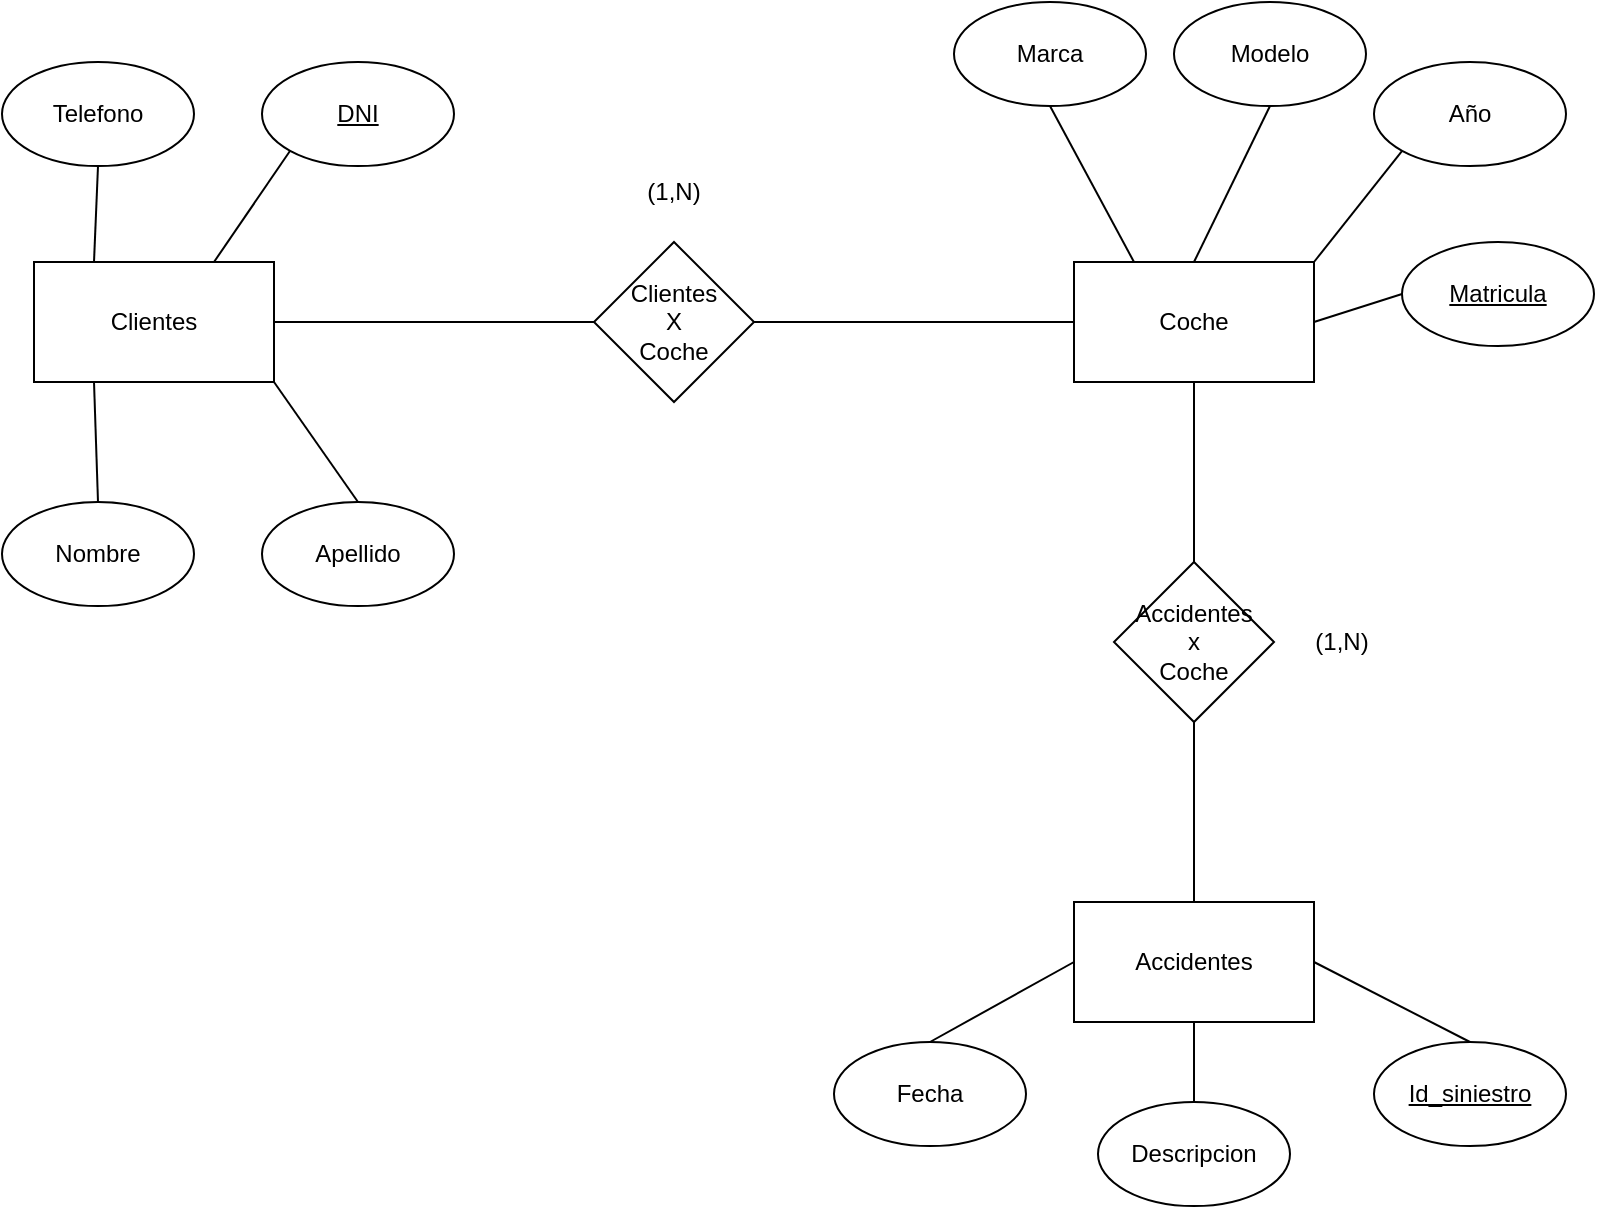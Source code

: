 <mxfile version="24.7.17">
  <diagram name="Página-1" id="Nrs9a-bXahrvplYmQoE8">
    <mxGraphModel dx="1088" dy="838" grid="1" gridSize="10" guides="1" tooltips="1" connect="1" arrows="1" fold="1" page="1" pageScale="1" pageWidth="827" pageHeight="1169" math="0" shadow="0">
      <root>
        <mxCell id="0" />
        <mxCell id="1" parent="0" />
        <mxCell id="41VtS2ZDBy322H1SMXV3-1" value="Clientes" style="rounded=0;whiteSpace=wrap;html=1;" vertex="1" parent="1">
          <mxGeometry x="26" y="260" width="120" height="60" as="geometry" />
        </mxCell>
        <mxCell id="41VtS2ZDBy322H1SMXV3-2" value="Coche" style="rounded=0;whiteSpace=wrap;html=1;" vertex="1" parent="1">
          <mxGeometry x="546" y="260" width="120" height="60" as="geometry" />
        </mxCell>
        <mxCell id="41VtS2ZDBy322H1SMXV3-3" value="Accidentes" style="rounded=0;whiteSpace=wrap;html=1;" vertex="1" parent="1">
          <mxGeometry x="546" y="580" width="120" height="60" as="geometry" />
        </mxCell>
        <mxCell id="41VtS2ZDBy322H1SMXV3-4" value="Accidentes&lt;div&gt;x&lt;/div&gt;&lt;div&gt;Coche&lt;/div&gt;" style="rhombus;whiteSpace=wrap;html=1;" vertex="1" parent="1">
          <mxGeometry x="566" y="410" width="80" height="80" as="geometry" />
        </mxCell>
        <mxCell id="41VtS2ZDBy322H1SMXV3-5" value="Clientes&lt;div&gt;X&lt;/div&gt;&lt;div&gt;Coche&lt;/div&gt;" style="rhombus;whiteSpace=wrap;html=1;" vertex="1" parent="1">
          <mxGeometry x="306" y="250" width="80" height="80" as="geometry" />
        </mxCell>
        <mxCell id="41VtS2ZDBy322H1SMXV3-6" value="" style="endArrow=none;html=1;rounded=0;entryX=0;entryY=0.5;entryDx=0;entryDy=0;exitX=1;exitY=0.5;exitDx=0;exitDy=0;" edge="1" parent="1" source="41VtS2ZDBy322H1SMXV3-1" target="41VtS2ZDBy322H1SMXV3-5">
          <mxGeometry width="50" height="50" relative="1" as="geometry">
            <mxPoint x="336" y="460" as="sourcePoint" />
            <mxPoint x="386" y="410" as="targetPoint" />
          </mxGeometry>
        </mxCell>
        <mxCell id="41VtS2ZDBy322H1SMXV3-7" value="" style="endArrow=none;html=1;rounded=0;entryX=0;entryY=0.5;entryDx=0;entryDy=0;exitX=1;exitY=0.5;exitDx=0;exitDy=0;" edge="1" parent="1" source="41VtS2ZDBy322H1SMXV3-5" target="41VtS2ZDBy322H1SMXV3-2">
          <mxGeometry width="50" height="50" relative="1" as="geometry">
            <mxPoint x="386" y="289.5" as="sourcePoint" />
            <mxPoint x="546" y="289.5" as="targetPoint" />
          </mxGeometry>
        </mxCell>
        <mxCell id="41VtS2ZDBy322H1SMXV3-8" value="" style="endArrow=none;html=1;rounded=0;entryX=0.5;entryY=1;entryDx=0;entryDy=0;exitX=0.5;exitY=0;exitDx=0;exitDy=0;" edge="1" parent="1" source="41VtS2ZDBy322H1SMXV3-4" target="41VtS2ZDBy322H1SMXV3-2">
          <mxGeometry width="50" height="50" relative="1" as="geometry">
            <mxPoint x="336" y="460" as="sourcePoint" />
            <mxPoint x="386" y="410" as="targetPoint" />
          </mxGeometry>
        </mxCell>
        <mxCell id="41VtS2ZDBy322H1SMXV3-9" value="" style="endArrow=none;html=1;rounded=0;entryX=0.5;entryY=0;entryDx=0;entryDy=0;exitX=0.5;exitY=1;exitDx=0;exitDy=0;" edge="1" parent="1" source="41VtS2ZDBy322H1SMXV3-4" target="41VtS2ZDBy322H1SMXV3-3">
          <mxGeometry width="50" height="50" relative="1" as="geometry">
            <mxPoint x="336" y="460" as="sourcePoint" />
            <mxPoint x="386" y="410" as="targetPoint" />
          </mxGeometry>
        </mxCell>
        <mxCell id="41VtS2ZDBy322H1SMXV3-10" value="Marca" style="ellipse;whiteSpace=wrap;html=1;" vertex="1" parent="1">
          <mxGeometry x="486" y="130" width="96" height="52" as="geometry" />
        </mxCell>
        <mxCell id="41VtS2ZDBy322H1SMXV3-11" value="Modelo" style="ellipse;whiteSpace=wrap;html=1;" vertex="1" parent="1">
          <mxGeometry x="596" y="130" width="96" height="52" as="geometry" />
        </mxCell>
        <mxCell id="41VtS2ZDBy322H1SMXV3-12" value="Año" style="ellipse;whiteSpace=wrap;html=1;" vertex="1" parent="1">
          <mxGeometry x="696" y="160" width="96" height="52" as="geometry" />
        </mxCell>
        <mxCell id="41VtS2ZDBy322H1SMXV3-13" value="&lt;u&gt;Matricula&lt;/u&gt;" style="ellipse;whiteSpace=wrap;html=1;" vertex="1" parent="1">
          <mxGeometry x="710" y="250" width="96" height="52" as="geometry" />
        </mxCell>
        <mxCell id="41VtS2ZDBy322H1SMXV3-14" value="Fecha" style="ellipse;whiteSpace=wrap;html=1;" vertex="1" parent="1">
          <mxGeometry x="426" y="650" width="96" height="52" as="geometry" />
        </mxCell>
        <mxCell id="41VtS2ZDBy322H1SMXV3-15" value="Descripcion" style="ellipse;whiteSpace=wrap;html=1;" vertex="1" parent="1">
          <mxGeometry x="558" y="680" width="96" height="52" as="geometry" />
        </mxCell>
        <mxCell id="41VtS2ZDBy322H1SMXV3-16" value="&lt;u&gt;Id_siniestro&lt;/u&gt;" style="ellipse;whiteSpace=wrap;html=1;" vertex="1" parent="1">
          <mxGeometry x="696" y="650" width="96" height="52" as="geometry" />
        </mxCell>
        <mxCell id="41VtS2ZDBy322H1SMXV3-17" value="" style="endArrow=none;html=1;rounded=0;entryX=0;entryY=0.5;entryDx=0;entryDy=0;exitX=0.5;exitY=0;exitDx=0;exitDy=0;" edge="1" parent="1" source="41VtS2ZDBy322H1SMXV3-14" target="41VtS2ZDBy322H1SMXV3-3">
          <mxGeometry width="50" height="50" relative="1" as="geometry">
            <mxPoint x="390" y="460" as="sourcePoint" />
            <mxPoint x="440" y="410" as="targetPoint" />
          </mxGeometry>
        </mxCell>
        <mxCell id="41VtS2ZDBy322H1SMXV3-18" value="" style="endArrow=none;html=1;rounded=0;entryX=0.5;entryY=0;entryDx=0;entryDy=0;exitX=1;exitY=0.5;exitDx=0;exitDy=0;" edge="1" parent="1" source="41VtS2ZDBy322H1SMXV3-3" target="41VtS2ZDBy322H1SMXV3-16">
          <mxGeometry width="50" height="50" relative="1" as="geometry">
            <mxPoint x="390" y="460" as="sourcePoint" />
            <mxPoint x="440" y="410" as="targetPoint" />
          </mxGeometry>
        </mxCell>
        <mxCell id="41VtS2ZDBy322H1SMXV3-19" value="" style="endArrow=none;html=1;rounded=0;entryX=0.5;entryY=0;entryDx=0;entryDy=0;exitX=0.5;exitY=1;exitDx=0;exitDy=0;" edge="1" parent="1" source="41VtS2ZDBy322H1SMXV3-3" target="41VtS2ZDBy322H1SMXV3-15">
          <mxGeometry width="50" height="50" relative="1" as="geometry">
            <mxPoint x="390" y="460" as="sourcePoint" />
            <mxPoint x="440" y="410" as="targetPoint" />
          </mxGeometry>
        </mxCell>
        <mxCell id="41VtS2ZDBy322H1SMXV3-20" value="" style="endArrow=none;html=1;rounded=0;entryX=0.5;entryY=1;entryDx=0;entryDy=0;exitX=0.25;exitY=0;exitDx=0;exitDy=0;" edge="1" parent="1" source="41VtS2ZDBy322H1SMXV3-2" target="41VtS2ZDBy322H1SMXV3-10">
          <mxGeometry width="50" height="50" relative="1" as="geometry">
            <mxPoint x="390" y="460" as="sourcePoint" />
            <mxPoint x="440" y="410" as="targetPoint" />
          </mxGeometry>
        </mxCell>
        <mxCell id="41VtS2ZDBy322H1SMXV3-21" value="" style="endArrow=none;html=1;rounded=0;entryX=0;entryY=0.5;entryDx=0;entryDy=0;exitX=1;exitY=0.5;exitDx=0;exitDy=0;" edge="1" parent="1" source="41VtS2ZDBy322H1SMXV3-2" target="41VtS2ZDBy322H1SMXV3-13">
          <mxGeometry width="50" height="50" relative="1" as="geometry">
            <mxPoint x="390" y="460" as="sourcePoint" />
            <mxPoint x="440" y="410" as="targetPoint" />
          </mxGeometry>
        </mxCell>
        <mxCell id="41VtS2ZDBy322H1SMXV3-22" value="" style="endArrow=none;html=1;rounded=0;entryX=0.5;entryY=1;entryDx=0;entryDy=0;exitX=0.5;exitY=0;exitDx=0;exitDy=0;" edge="1" parent="1" source="41VtS2ZDBy322H1SMXV3-2" target="41VtS2ZDBy322H1SMXV3-11">
          <mxGeometry width="50" height="50" relative="1" as="geometry">
            <mxPoint x="390" y="460" as="sourcePoint" />
            <mxPoint x="440" y="410" as="targetPoint" />
          </mxGeometry>
        </mxCell>
        <mxCell id="41VtS2ZDBy322H1SMXV3-23" value="" style="endArrow=none;html=1;rounded=0;entryX=0;entryY=1;entryDx=0;entryDy=0;exitX=1;exitY=0;exitDx=0;exitDy=0;" edge="1" parent="1" source="41VtS2ZDBy322H1SMXV3-2" target="41VtS2ZDBy322H1SMXV3-12">
          <mxGeometry width="50" height="50" relative="1" as="geometry">
            <mxPoint x="390" y="460" as="sourcePoint" />
            <mxPoint x="440" y="410" as="targetPoint" />
          </mxGeometry>
        </mxCell>
        <mxCell id="41VtS2ZDBy322H1SMXV3-24" value="Telefono" style="ellipse;whiteSpace=wrap;html=1;" vertex="1" parent="1">
          <mxGeometry x="10" y="160" width="96" height="52" as="geometry" />
        </mxCell>
        <mxCell id="41VtS2ZDBy322H1SMXV3-25" value="&lt;u&gt;DNI&lt;/u&gt;" style="ellipse;whiteSpace=wrap;html=1;" vertex="1" parent="1">
          <mxGeometry x="140" y="160" width="96" height="52" as="geometry" />
        </mxCell>
        <mxCell id="41VtS2ZDBy322H1SMXV3-26" value="Nombre" style="ellipse;whiteSpace=wrap;html=1;" vertex="1" parent="1">
          <mxGeometry x="10" y="380" width="96" height="52" as="geometry" />
        </mxCell>
        <mxCell id="41VtS2ZDBy322H1SMXV3-27" value="Apellido" style="ellipse;whiteSpace=wrap;html=1;" vertex="1" parent="1">
          <mxGeometry x="140" y="380" width="96" height="52" as="geometry" />
        </mxCell>
        <mxCell id="41VtS2ZDBy322H1SMXV3-28" value="" style="endArrow=none;html=1;rounded=0;entryX=1;entryY=1;entryDx=0;entryDy=0;exitX=0.5;exitY=0;exitDx=0;exitDy=0;" edge="1" parent="1" source="41VtS2ZDBy322H1SMXV3-27" target="41VtS2ZDBy322H1SMXV3-1">
          <mxGeometry width="50" height="50" relative="1" as="geometry">
            <mxPoint x="380" y="460" as="sourcePoint" />
            <mxPoint x="430" y="410" as="targetPoint" />
          </mxGeometry>
        </mxCell>
        <mxCell id="41VtS2ZDBy322H1SMXV3-29" value="" style="endArrow=none;html=1;rounded=0;entryX=0.25;entryY=1;entryDx=0;entryDy=0;exitX=0.5;exitY=0;exitDx=0;exitDy=0;" edge="1" parent="1" source="41VtS2ZDBy322H1SMXV3-26" target="41VtS2ZDBy322H1SMXV3-1">
          <mxGeometry width="50" height="50" relative="1" as="geometry">
            <mxPoint x="380" y="460" as="sourcePoint" />
            <mxPoint x="430" y="410" as="targetPoint" />
          </mxGeometry>
        </mxCell>
        <mxCell id="41VtS2ZDBy322H1SMXV3-30" value="" style="endArrow=none;html=1;rounded=0;entryX=0.5;entryY=1;entryDx=0;entryDy=0;exitX=0.25;exitY=0;exitDx=0;exitDy=0;" edge="1" parent="1" source="41VtS2ZDBy322H1SMXV3-1" target="41VtS2ZDBy322H1SMXV3-24">
          <mxGeometry width="50" height="50" relative="1" as="geometry">
            <mxPoint x="380" y="460" as="sourcePoint" />
            <mxPoint x="430" y="410" as="targetPoint" />
          </mxGeometry>
        </mxCell>
        <mxCell id="41VtS2ZDBy322H1SMXV3-31" value="" style="endArrow=none;html=1;rounded=0;entryX=0;entryY=1;entryDx=0;entryDy=0;exitX=0.75;exitY=0;exitDx=0;exitDy=0;" edge="1" parent="1" source="41VtS2ZDBy322H1SMXV3-1" target="41VtS2ZDBy322H1SMXV3-25">
          <mxGeometry width="50" height="50" relative="1" as="geometry">
            <mxPoint x="380" y="460" as="sourcePoint" />
            <mxPoint x="430" y="410" as="targetPoint" />
          </mxGeometry>
        </mxCell>
        <mxCell id="41VtS2ZDBy322H1SMXV3-32" value="(1,N)" style="text;strokeColor=none;align=center;fillColor=none;html=1;verticalAlign=middle;whiteSpace=wrap;rounded=0;" vertex="1" parent="1">
          <mxGeometry x="316" y="210" width="60" height="30" as="geometry" />
        </mxCell>
        <mxCell id="41VtS2ZDBy322H1SMXV3-33" value="(1,N)" style="text;strokeColor=none;align=center;fillColor=none;html=1;verticalAlign=middle;whiteSpace=wrap;rounded=0;" vertex="1" parent="1">
          <mxGeometry x="650" y="435" width="60" height="30" as="geometry" />
        </mxCell>
      </root>
    </mxGraphModel>
  </diagram>
</mxfile>

